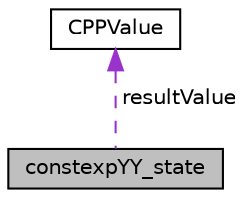 digraph "constexpYY_state"
{
 // INTERACTIVE_SVG=YES
 // LATEX_PDF_SIZE
  edge [fontname="Helvetica",fontsize="10",labelfontname="Helvetica",labelfontsize="10"];
  node [fontname="Helvetica",fontsize="10",shape=record];
  Node1 [label="constexpYY_state",height=0.2,width=0.4,color="black", fillcolor="grey75", style="filled", fontcolor="black",tooltip=" "];
  Node2 -> Node1 [dir="back",color="darkorchid3",fontsize="10",style="dashed",label=" resultValue" ,fontname="Helvetica"];
  Node2 [label="CPPValue",height=0.2,width=0.4,color="black", fillcolor="white", style="filled",URL="$d2/d75/class_c_p_p_value.html",tooltip="A class representing a C-preprocessor value."];
}
